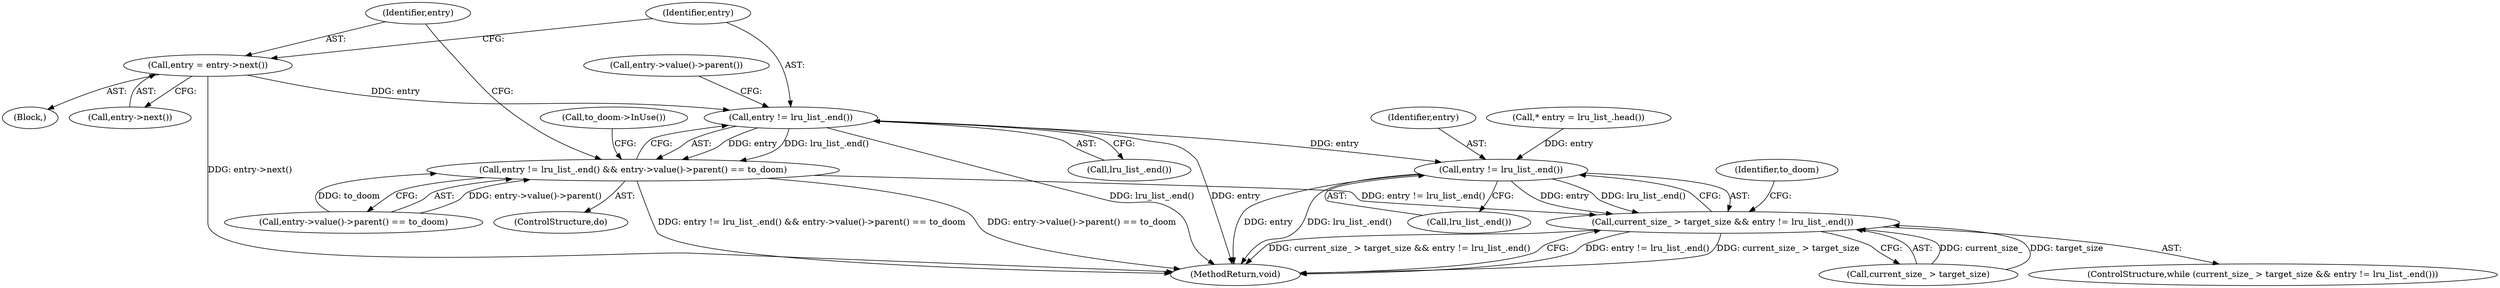 digraph "0_Chrome_c9d673b54832afde658f214d7da7d0453fa89774@pointer" {
"1000140" [label="(Call,entry != lru_list_.end())"];
"1000136" [label="(Call,entry = entry->next())"];
"1000126" [label="(Call,entry != lru_list_.end())"];
"1000122" [label="(Call,current_size_ > target_size && entry != lru_list_.end())"];
"1000139" [label="(Call,entry != lru_list_.end() && entry->value()->parent() == to_doom)"];
"1000143" [label="(Call,entry->value()->parent() == to_doom)"];
"1000137" [label="(Identifier,entry)"];
"1000128" [label="(Call,lru_list_.end())"];
"1000150" [label="(MethodReturn,void)"];
"1000141" [label="(Identifier,entry)"];
"1000134" [label="(ControlStructure,do)"];
"1000118" [label="(Call,* entry = lru_list_.head())"];
"1000123" [label="(Call,current_size_ > target_size)"];
"1000140" [label="(Call,entry != lru_list_.end())"];
"1000142" [label="(Call,lru_list_.end())"];
"1000138" [label="(Call,entry->next())"];
"1000127" [label="(Identifier,entry)"];
"1000126" [label="(Call,entry != lru_list_.end())"];
"1000144" [label="(Call,entry->value()->parent())"];
"1000135" [label="(Block,)"];
"1000121" [label="(ControlStructure,while (current_size_ > target_size && entry != lru_list_.end()))"];
"1000139" [label="(Call,entry != lru_list_.end() && entry->value()->parent() == to_doom)"];
"1000148" [label="(Call,to_doom->InUse())"];
"1000132" [label="(Identifier,to_doom)"];
"1000122" [label="(Call,current_size_ > target_size && entry != lru_list_.end())"];
"1000136" [label="(Call,entry = entry->next())"];
"1000140" -> "1000139"  [label="AST: "];
"1000140" -> "1000142"  [label="CFG: "];
"1000141" -> "1000140"  [label="AST: "];
"1000142" -> "1000140"  [label="AST: "];
"1000144" -> "1000140"  [label="CFG: "];
"1000139" -> "1000140"  [label="CFG: "];
"1000140" -> "1000150"  [label="DDG: lru_list_.end()"];
"1000140" -> "1000150"  [label="DDG: entry"];
"1000140" -> "1000126"  [label="DDG: entry"];
"1000140" -> "1000139"  [label="DDG: entry"];
"1000140" -> "1000139"  [label="DDG: lru_list_.end()"];
"1000136" -> "1000140"  [label="DDG: entry"];
"1000136" -> "1000135"  [label="AST: "];
"1000136" -> "1000138"  [label="CFG: "];
"1000137" -> "1000136"  [label="AST: "];
"1000138" -> "1000136"  [label="AST: "];
"1000141" -> "1000136"  [label="CFG: "];
"1000136" -> "1000150"  [label="DDG: entry->next()"];
"1000126" -> "1000122"  [label="AST: "];
"1000126" -> "1000128"  [label="CFG: "];
"1000127" -> "1000126"  [label="AST: "];
"1000128" -> "1000126"  [label="AST: "];
"1000122" -> "1000126"  [label="CFG: "];
"1000126" -> "1000150"  [label="DDG: entry"];
"1000126" -> "1000150"  [label="DDG: lru_list_.end()"];
"1000126" -> "1000122"  [label="DDG: entry"];
"1000126" -> "1000122"  [label="DDG: lru_list_.end()"];
"1000118" -> "1000126"  [label="DDG: entry"];
"1000122" -> "1000121"  [label="AST: "];
"1000122" -> "1000123"  [label="CFG: "];
"1000123" -> "1000122"  [label="AST: "];
"1000132" -> "1000122"  [label="CFG: "];
"1000150" -> "1000122"  [label="CFG: "];
"1000122" -> "1000150"  [label="DDG: entry != lru_list_.end()"];
"1000122" -> "1000150"  [label="DDG: current_size_ > target_size"];
"1000122" -> "1000150"  [label="DDG: current_size_ > target_size && entry != lru_list_.end()"];
"1000123" -> "1000122"  [label="DDG: current_size_"];
"1000123" -> "1000122"  [label="DDG: target_size"];
"1000139" -> "1000122"  [label="DDG: entry != lru_list_.end()"];
"1000139" -> "1000134"  [label="AST: "];
"1000139" -> "1000143"  [label="CFG: "];
"1000143" -> "1000139"  [label="AST: "];
"1000137" -> "1000139"  [label="CFG: "];
"1000148" -> "1000139"  [label="CFG: "];
"1000139" -> "1000150"  [label="DDG: entry != lru_list_.end() && entry->value()->parent() == to_doom"];
"1000139" -> "1000150"  [label="DDG: entry->value()->parent() == to_doom"];
"1000143" -> "1000139"  [label="DDG: entry->value()->parent()"];
"1000143" -> "1000139"  [label="DDG: to_doom"];
}
